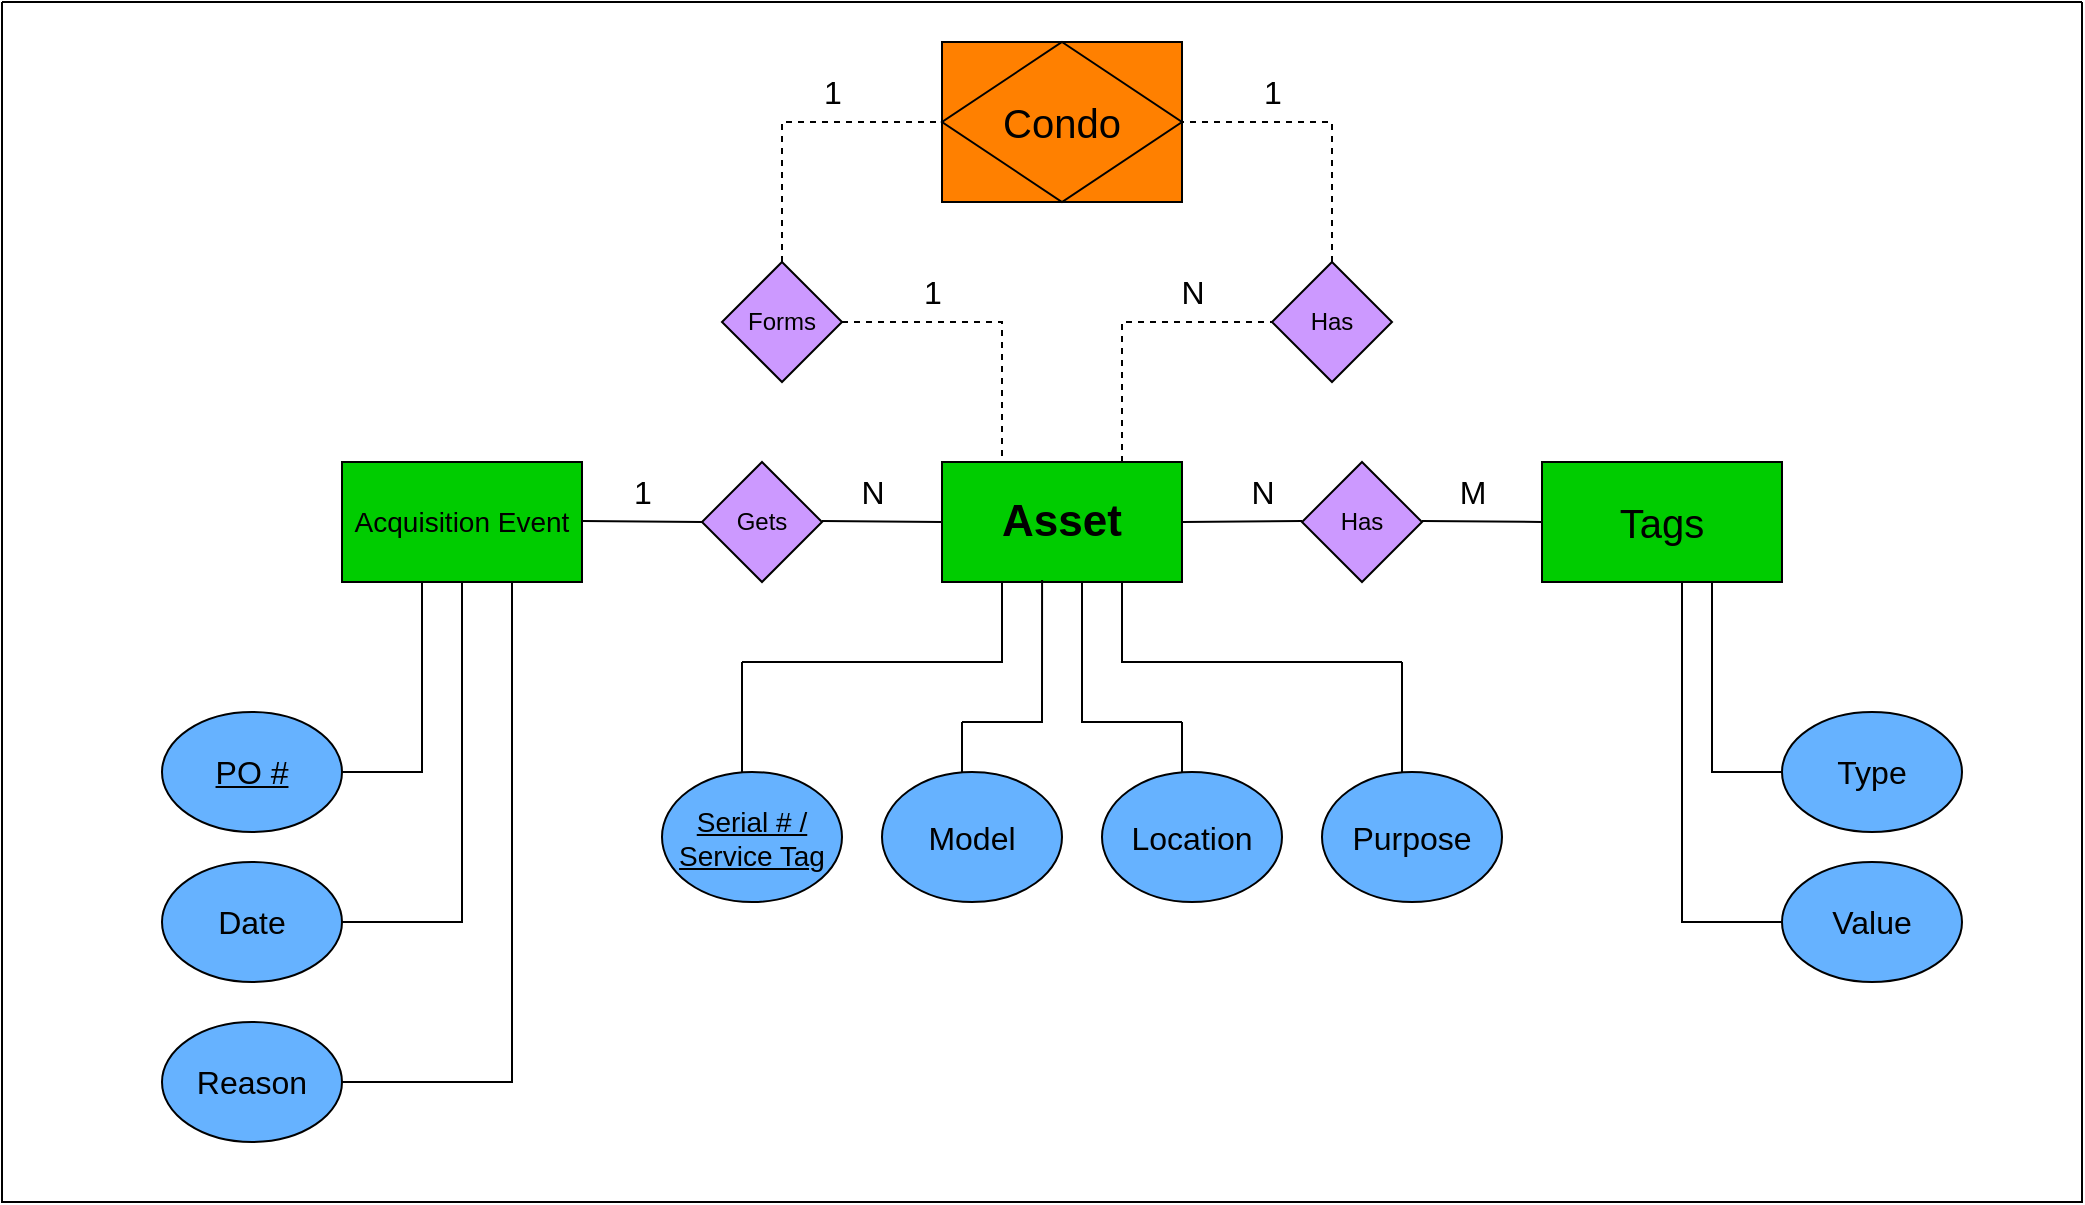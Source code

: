<mxfile version="24.5.1" type="device">
  <diagram name="Page-1" id="74e2e168-ea6b-b213-b513-2b3c1d86103e">
    <mxGraphModel dx="1195" dy="588" grid="1" gridSize="10" guides="1" tooltips="1" connect="1" arrows="1" fold="1" page="0" pageScale="1" pageWidth="1100" pageHeight="850" background="#FFFFFF" math="0" shadow="0">
      <root>
        <mxCell id="0" />
        <mxCell id="1" parent="0" />
        <mxCell id="tXQdEWdfQbnc47CWB7LX-1" value="&lt;b&gt;&lt;font style=&quot;font-size: 22px;&quot;&gt;Asset&lt;/font&gt;&lt;/b&gt;" style="rounded=0;whiteSpace=wrap;html=1;labelBackgroundColor=none;fillColor=#00CC00;" parent="1" vertex="1">
          <mxGeometry x="470" y="270" width="120" height="60" as="geometry" />
        </mxCell>
        <mxCell id="tXQdEWdfQbnc47CWB7LX-4" value="Forms" style="rhombus;whiteSpace=wrap;html=1;rounded=0;labelBackgroundColor=none;fillColor=#CC99FF;" parent="1" vertex="1">
          <mxGeometry x="360" y="170" width="60" height="60" as="geometry" />
        </mxCell>
        <mxCell id="tXQdEWdfQbnc47CWB7LX-5" value="&lt;font style=&quot;font-size: 14px;&quot;&gt;Acquisition Event&lt;b&gt;&lt;br&gt;&lt;/b&gt;&lt;/font&gt;" style="rounded=0;whiteSpace=wrap;html=1;labelBackgroundColor=none;fillColor=#00CC00;" parent="1" vertex="1">
          <mxGeometry x="170" y="270" width="120" height="60" as="geometry" />
        </mxCell>
        <mxCell id="tXQdEWdfQbnc47CWB7LX-6" value="&lt;div&gt;Has&lt;/div&gt;" style="rhombus;whiteSpace=wrap;html=1;rounded=0;labelBackgroundColor=none;fillColor=#CC99FF;" parent="1" vertex="1">
          <mxGeometry x="650" y="270" width="60" height="60" as="geometry" />
        </mxCell>
        <mxCell id="tXQdEWdfQbnc47CWB7LX-7" value="&lt;font style=&quot;font-size: 20px;&quot;&gt;Tags&lt;/font&gt;" style="rounded=0;whiteSpace=wrap;html=1;labelBackgroundColor=none;fillColor=#00CC00;" parent="1" vertex="1">
          <mxGeometry x="770" y="270" width="120" height="60" as="geometry" />
        </mxCell>
        <mxCell id="tXQdEWdfQbnc47CWB7LX-9" value="" style="endArrow=none;html=1;rounded=0;entryX=0;entryY=0.5;entryDx=0;entryDy=0;exitX=1;exitY=0.5;exitDx=0;exitDy=0;labelBackgroundColor=none;fontColor=default;" parent="1" target="tXQdEWdfQbnc47CWB7LX-1" edge="1">
          <mxGeometry width="50" height="50" relative="1" as="geometry">
            <mxPoint x="410" y="299.5" as="sourcePoint" />
            <mxPoint x="480" y="299.5" as="targetPoint" />
          </mxGeometry>
        </mxCell>
        <mxCell id="tXQdEWdfQbnc47CWB7LX-11" value="" style="endArrow=none;html=1;rounded=0;entryX=0;entryY=0.5;entryDx=0;entryDy=0;exitX=1;exitY=0.5;exitDx=0;exitDy=0;labelBackgroundColor=none;fontColor=default;" parent="1" source="tXQdEWdfQbnc47CWB7LX-1" edge="1">
          <mxGeometry width="50" height="50" relative="1" as="geometry">
            <mxPoint x="580" y="299.5" as="sourcePoint" />
            <mxPoint x="650" y="299.5" as="targetPoint" />
          </mxGeometry>
        </mxCell>
        <mxCell id="tXQdEWdfQbnc47CWB7LX-12" value="" style="endArrow=none;html=1;rounded=0;entryX=0;entryY=0.5;entryDx=0;entryDy=0;exitX=1;exitY=0.5;exitDx=0;exitDy=0;labelBackgroundColor=none;fontColor=default;" parent="1" target="tXQdEWdfQbnc47CWB7LX-7" edge="1">
          <mxGeometry width="50" height="50" relative="1" as="geometry">
            <mxPoint x="710" y="299.5" as="sourcePoint" />
            <mxPoint x="780" y="299.5" as="targetPoint" />
          </mxGeometry>
        </mxCell>
        <mxCell id="tXQdEWdfQbnc47CWB7LX-14" value="0066CC" style="rounded=0;whiteSpace=wrap;html=1;labelBackgroundColor=none;fillColor=#FF8000;" parent="1" vertex="1">
          <mxGeometry x="470" y="60" width="120" height="80" as="geometry" />
        </mxCell>
        <mxCell id="tXQdEWdfQbnc47CWB7LX-15" value="&lt;font style=&quot;font-size: 20px;&quot;&gt;Condo&lt;font style=&quot;font-size: 20px;&quot;&gt;&lt;br&gt;&lt;/font&gt;&lt;/font&gt;" style="rhombus;whiteSpace=wrap;html=1;rounded=0;labelBackgroundColor=none;fillColor=#FF8000;" parent="1" vertex="1">
          <mxGeometry x="470" y="60" width="120" height="80" as="geometry" />
        </mxCell>
        <mxCell id="tXQdEWdfQbnc47CWB7LX-26" value="&lt;font style=&quot;font-size: 16px;&quot;&gt;1&lt;/font&gt;" style="text;html=1;align=center;verticalAlign=middle;resizable=0;points=[];autosize=1;strokeColor=none;fillColor=none;rounded=0;labelBackgroundColor=none;" parent="1" vertex="1">
          <mxGeometry x="305" y="270" width="30" height="30" as="geometry" />
        </mxCell>
        <mxCell id="tXQdEWdfQbnc47CWB7LX-28" value="" style="endArrow=none;html=1;rounded=0;entryX=0;entryY=0.5;entryDx=0;entryDy=0;exitX=1;exitY=0.5;exitDx=0;exitDy=0;labelBackgroundColor=none;fontColor=default;" parent="1" edge="1">
          <mxGeometry width="50" height="50" relative="1" as="geometry">
            <mxPoint x="290" y="299.5" as="sourcePoint" />
            <mxPoint x="350" y="300" as="targetPoint" />
          </mxGeometry>
        </mxCell>
        <mxCell id="tXQdEWdfQbnc47CWB7LX-29" value="&lt;font style=&quot;font-size: 16px;&quot;&gt;N&lt;/font&gt;" style="text;html=1;align=center;verticalAlign=middle;resizable=0;points=[];autosize=1;strokeColor=none;fillColor=none;rounded=0;labelBackgroundColor=none;" parent="1" vertex="1">
          <mxGeometry x="415" y="270" width="40" height="30" as="geometry" />
        </mxCell>
        <mxCell id="tXQdEWdfQbnc47CWB7LX-35" value="&lt;font style=&quot;font-size: 16px;&quot;&gt;M&lt;/font&gt;" style="text;html=1;align=center;verticalAlign=middle;resizable=0;points=[];autosize=1;strokeColor=none;fillColor=none;rounded=0;labelBackgroundColor=none;" parent="1" vertex="1">
          <mxGeometry x="715" y="270" width="40" height="30" as="geometry" />
        </mxCell>
        <mxCell id="tXQdEWdfQbnc47CWB7LX-36" value="&lt;div&gt;Gets&lt;/div&gt;" style="rhombus;whiteSpace=wrap;html=1;rounded=0;labelBackgroundColor=none;fillColor=#CC99FF;" parent="1" vertex="1">
          <mxGeometry x="350" y="270" width="60" height="60" as="geometry" />
        </mxCell>
        <mxCell id="tXQdEWdfQbnc47CWB7LX-37" value="&lt;div&gt;Has&lt;br&gt;&lt;/div&gt;" style="rhombus;whiteSpace=wrap;html=1;rounded=0;labelBackgroundColor=none;fillColor=#CC99FF;" parent="1" vertex="1">
          <mxGeometry x="635" y="170" width="60" height="60" as="geometry" />
        </mxCell>
        <mxCell id="tXQdEWdfQbnc47CWB7LX-41" value="" style="endArrow=none;dashed=1;html=1;rounded=0;exitX=0.5;exitY=0;exitDx=0;exitDy=0;entryX=0;entryY=0.5;entryDx=0;entryDy=0;labelBackgroundColor=none;fontColor=default;" parent="1" source="tXQdEWdfQbnc47CWB7LX-4" target="tXQdEWdfQbnc47CWB7LX-14" edge="1">
          <mxGeometry width="50" height="50" relative="1" as="geometry">
            <mxPoint x="405" y="150" as="sourcePoint" />
            <mxPoint x="455" y="100" as="targetPoint" />
            <Array as="points">
              <mxPoint x="390" y="100" />
            </Array>
          </mxGeometry>
        </mxCell>
        <mxCell id="tXQdEWdfQbnc47CWB7LX-43" value="" style="endArrow=none;dashed=1;html=1;rounded=0;entryX=1;entryY=0.5;entryDx=0;entryDy=0;exitX=0.5;exitY=0;exitDx=0;exitDy=0;labelBackgroundColor=none;fontColor=default;" parent="1" source="tXQdEWdfQbnc47CWB7LX-37" target="tXQdEWdfQbnc47CWB7LX-14" edge="1">
          <mxGeometry width="50" height="50" relative="1" as="geometry">
            <mxPoint x="645" y="150" as="sourcePoint" />
            <mxPoint x="695" y="100" as="targetPoint" />
            <Array as="points">
              <mxPoint x="665" y="100" />
            </Array>
          </mxGeometry>
        </mxCell>
        <mxCell id="tXQdEWdfQbnc47CWB7LX-44" value="" style="endArrow=none;dashed=1;html=1;rounded=0;entryX=0.25;entryY=0;entryDx=0;entryDy=0;labelBackgroundColor=none;fontColor=default;" parent="1" target="tXQdEWdfQbnc47CWB7LX-1" edge="1">
          <mxGeometry width="50" height="50" relative="1" as="geometry">
            <mxPoint x="420" y="200" as="sourcePoint" />
            <mxPoint x="470" y="150" as="targetPoint" />
            <Array as="points">
              <mxPoint x="500" y="200" />
            </Array>
          </mxGeometry>
        </mxCell>
        <mxCell id="tXQdEWdfQbnc47CWB7LX-45" value="" style="endArrow=none;dashed=1;html=1;rounded=0;exitX=0.75;exitY=0;exitDx=0;exitDy=0;labelBackgroundColor=none;fontColor=default;" parent="1" source="tXQdEWdfQbnc47CWB7LX-1" edge="1">
          <mxGeometry width="50" height="50" relative="1" as="geometry">
            <mxPoint x="585" y="250" as="sourcePoint" />
            <mxPoint x="635" y="200" as="targetPoint" />
            <Array as="points">
              <mxPoint x="560" y="200" />
            </Array>
          </mxGeometry>
        </mxCell>
        <mxCell id="tXQdEWdfQbnc47CWB7LX-46" value="&lt;font style=&quot;font-size: 16px;&quot;&gt;1&lt;/font&gt;" style="text;html=1;align=center;verticalAlign=middle;resizable=0;points=[];autosize=1;strokeColor=none;fillColor=none;rounded=0;labelBackgroundColor=none;" parent="1" vertex="1">
          <mxGeometry x="400" y="70" width="30" height="30" as="geometry" />
        </mxCell>
        <mxCell id="tXQdEWdfQbnc47CWB7LX-47" value="&lt;font style=&quot;font-size: 16px;&quot;&gt;1&lt;/font&gt;" style="text;html=1;align=center;verticalAlign=middle;resizable=0;points=[];autosize=1;strokeColor=none;fillColor=none;rounded=0;labelBackgroundColor=none;" parent="1" vertex="1">
          <mxGeometry x="450" y="170" width="30" height="30" as="geometry" />
        </mxCell>
        <mxCell id="tXQdEWdfQbnc47CWB7LX-51" value="&lt;font style=&quot;font-size: 16px;&quot;&gt;1&lt;/font&gt;" style="text;html=1;align=center;verticalAlign=middle;resizable=0;points=[];autosize=1;strokeColor=none;fillColor=none;rounded=0;labelBackgroundColor=none;" parent="1" vertex="1">
          <mxGeometry x="620" y="70" width="30" height="30" as="geometry" />
        </mxCell>
        <mxCell id="tXQdEWdfQbnc47CWB7LX-55" value="&lt;font style=&quot;font-size: 16px;&quot;&gt;N&lt;/font&gt;" style="text;html=1;align=center;verticalAlign=middle;resizable=0;points=[];autosize=1;strokeColor=none;fillColor=none;rounded=0;labelBackgroundColor=none;" parent="1" vertex="1">
          <mxGeometry x="575" y="170" width="40" height="30" as="geometry" />
        </mxCell>
        <mxCell id="tXQdEWdfQbnc47CWB7LX-56" value="&lt;font style=&quot;font-size: 16px;&quot;&gt;Reason&lt;/font&gt;" style="ellipse;whiteSpace=wrap;html=1;rounded=0;labelBackgroundColor=none;fillColor=#66B2FF;" parent="1" vertex="1">
          <mxGeometry x="80" y="550" width="90" height="60" as="geometry" />
        </mxCell>
        <mxCell id="tXQdEWdfQbnc47CWB7LX-57" value="&lt;u&gt;&lt;font style=&quot;font-size: 16px;&quot;&gt;PO #&lt;/font&gt;&lt;/u&gt;" style="ellipse;whiteSpace=wrap;html=1;rounded=0;labelBackgroundColor=none;fillColor=#66B2FF;" parent="1" vertex="1">
          <mxGeometry x="80" y="395" width="90" height="60" as="geometry" />
        </mxCell>
        <mxCell id="tXQdEWdfQbnc47CWB7LX-58" value="&lt;font style=&quot;font-size: 16px;&quot;&gt;Date&lt;/font&gt;" style="ellipse;whiteSpace=wrap;html=1;rounded=0;labelBackgroundColor=none;fillColor=#66B2FF;" parent="1" vertex="1">
          <mxGeometry x="80" y="470" width="90" height="60" as="geometry" />
        </mxCell>
        <mxCell id="tXQdEWdfQbnc47CWB7LX-59" value="&lt;font style=&quot;font-size: 16px;&quot;&gt;Type&lt;/font&gt;" style="ellipse;whiteSpace=wrap;html=1;rounded=0;labelBackgroundColor=none;fillColor=#66B2FF;" parent="1" vertex="1">
          <mxGeometry x="890" y="395" width="90" height="60" as="geometry" />
        </mxCell>
        <mxCell id="tXQdEWdfQbnc47CWB7LX-60" value="&lt;font style=&quot;font-size: 16px;&quot;&gt;Value&lt;/font&gt;" style="ellipse;whiteSpace=wrap;html=1;rounded=0;labelBackgroundColor=none;fillColor=#66B2FF;" parent="1" vertex="1">
          <mxGeometry x="890" y="470" width="90" height="60" as="geometry" />
        </mxCell>
        <mxCell id="tXQdEWdfQbnc47CWB7LX-77" value="" style="endArrow=none;html=1;rounded=0;exitX=1;exitY=0.5;exitDx=0;exitDy=0;labelBackgroundColor=none;fontColor=default;" parent="1" source="tXQdEWdfQbnc47CWB7LX-57" edge="1">
          <mxGeometry width="50" height="50" relative="1" as="geometry">
            <mxPoint x="160" y="380" as="sourcePoint" />
            <mxPoint x="210" y="330" as="targetPoint" />
            <Array as="points">
              <mxPoint x="210" y="425" />
            </Array>
          </mxGeometry>
        </mxCell>
        <mxCell id="tXQdEWdfQbnc47CWB7LX-78" value="" style="endArrow=none;html=1;rounded=0;exitX=1;exitY=0.5;exitDx=0;exitDy=0;labelBackgroundColor=none;fontColor=default;" parent="1" source="tXQdEWdfQbnc47CWB7LX-58" edge="1">
          <mxGeometry width="50" height="50" relative="1" as="geometry">
            <mxPoint x="180" y="380" as="sourcePoint" />
            <mxPoint x="230" y="330" as="targetPoint" />
            <Array as="points">
              <mxPoint x="230" y="500" />
            </Array>
          </mxGeometry>
        </mxCell>
        <mxCell id="tXQdEWdfQbnc47CWB7LX-79" value="" style="endArrow=none;html=1;rounded=0;exitX=1;exitY=0.5;exitDx=0;exitDy=0;labelBackgroundColor=none;fontColor=default;" parent="1" source="tXQdEWdfQbnc47CWB7LX-56" edge="1">
          <mxGeometry width="50" height="50" relative="1" as="geometry">
            <mxPoint x="205" y="380" as="sourcePoint" />
            <mxPoint x="255" y="330" as="targetPoint" />
            <Array as="points">
              <mxPoint x="255" y="580" />
            </Array>
          </mxGeometry>
        </mxCell>
        <mxCell id="tXQdEWdfQbnc47CWB7LX-80" value="" style="endArrow=none;html=1;rounded=0;exitX=0;exitY=0.5;exitDx=0;exitDy=0;labelBackgroundColor=none;fontColor=default;" parent="1" source="tXQdEWdfQbnc47CWB7LX-59" edge="1">
          <mxGeometry width="50" height="50" relative="1" as="geometry">
            <mxPoint x="805" y="380" as="sourcePoint" />
            <mxPoint x="855" y="330" as="targetPoint" />
            <Array as="points">
              <mxPoint x="855" y="425" />
            </Array>
          </mxGeometry>
        </mxCell>
        <mxCell id="tXQdEWdfQbnc47CWB7LX-81" value="" style="endArrow=none;html=1;rounded=0;exitX=0;exitY=0.5;exitDx=0;exitDy=0;labelBackgroundColor=none;fontColor=default;" parent="1" source="tXQdEWdfQbnc47CWB7LX-60" edge="1">
          <mxGeometry width="50" height="50" relative="1" as="geometry">
            <mxPoint x="790" y="380" as="sourcePoint" />
            <mxPoint x="840" y="330" as="targetPoint" />
            <Array as="points">
              <mxPoint x="840" y="500" />
            </Array>
          </mxGeometry>
        </mxCell>
        <mxCell id="tXQdEWdfQbnc47CWB7LX-82" value="" style="endArrow=none;html=1;rounded=0;labelBackgroundColor=none;fontColor=default;" parent="1" edge="1">
          <mxGeometry width="50" height="50" relative="1" as="geometry">
            <mxPoint x="370" y="370" as="sourcePoint" />
            <mxPoint x="500" y="330" as="targetPoint" />
            <Array as="points">
              <mxPoint x="500" y="370" />
            </Array>
          </mxGeometry>
        </mxCell>
        <mxCell id="tXQdEWdfQbnc47CWB7LX-87" value="&lt;u&gt;&lt;font style=&quot;font-size: 14px;&quot;&gt;Serial # / Service Tag&lt;/font&gt;&lt;/u&gt;" style="ellipse;whiteSpace=wrap;html=1;rounded=0;labelBackgroundColor=none;fillColor=#66B2FF;" parent="1" vertex="1">
          <mxGeometry x="330" y="425" width="90" height="65" as="geometry" />
        </mxCell>
        <mxCell id="tXQdEWdfQbnc47CWB7LX-92" value="&lt;font style=&quot;font-size: 16px;&quot;&gt;Model&lt;/font&gt;" style="ellipse;whiteSpace=wrap;html=1;rounded=0;labelBackgroundColor=none;fillColor=#66B2FF;" parent="1" vertex="1">
          <mxGeometry x="440" y="425" width="90" height="65" as="geometry" />
        </mxCell>
        <mxCell id="tXQdEWdfQbnc47CWB7LX-93" value="&lt;font style=&quot;font-size: 16px;&quot;&gt;Location&lt;/font&gt;" style="ellipse;whiteSpace=wrap;html=1;rounded=0;labelBackgroundColor=none;fillColor=#66B2FF;" parent="1" vertex="1">
          <mxGeometry x="550" y="425" width="90" height="65" as="geometry" />
        </mxCell>
        <mxCell id="tXQdEWdfQbnc47CWB7LX-94" value="&lt;font style=&quot;font-size: 16px;&quot;&gt;Purpose&lt;/font&gt;" style="ellipse;whiteSpace=wrap;html=1;rounded=0;labelBackgroundColor=none;fillColor=#66B2FF;" parent="1" vertex="1">
          <mxGeometry x="660" y="425" width="90" height="65" as="geometry" />
        </mxCell>
        <mxCell id="tXQdEWdfQbnc47CWB7LX-96" value="" style="endArrow=none;html=1;rounded=0;labelBackgroundColor=none;fontColor=default;" parent="1" edge="1">
          <mxGeometry width="50" height="50" relative="1" as="geometry">
            <mxPoint x="370" y="425" as="sourcePoint" />
            <mxPoint x="370" y="370" as="targetPoint" />
          </mxGeometry>
        </mxCell>
        <mxCell id="tXQdEWdfQbnc47CWB7LX-99" value="" style="endArrow=none;html=1;rounded=0;labelBackgroundColor=none;fontColor=default;" parent="1" edge="1">
          <mxGeometry width="50" height="50" relative="1" as="geometry">
            <mxPoint x="480" y="425" as="sourcePoint" />
            <mxPoint x="480" y="400" as="targetPoint" />
          </mxGeometry>
        </mxCell>
        <mxCell id="tXQdEWdfQbnc47CWB7LX-100" value="" style="endArrow=none;html=1;rounded=0;labelBackgroundColor=none;fontColor=default;" parent="1" edge="1">
          <mxGeometry width="50" height="50" relative="1" as="geometry">
            <mxPoint x="590" y="425" as="sourcePoint" />
            <mxPoint x="590" y="400" as="targetPoint" />
          </mxGeometry>
        </mxCell>
        <mxCell id="tXQdEWdfQbnc47CWB7LX-104" value="" style="endArrow=none;html=1;rounded=0;labelBackgroundColor=none;fontColor=default;" parent="1" edge="1">
          <mxGeometry width="50" height="50" relative="1" as="geometry">
            <mxPoint x="700" y="425" as="sourcePoint" />
            <mxPoint x="700" y="370" as="targetPoint" />
          </mxGeometry>
        </mxCell>
        <mxCell id="tXQdEWdfQbnc47CWB7LX-110" value="" style="endArrow=none;html=1;rounded=0;entryX=0.417;entryY=0.983;entryDx=0;entryDy=0;entryPerimeter=0;labelBackgroundColor=none;fontColor=default;" parent="1" target="tXQdEWdfQbnc47CWB7LX-1" edge="1">
          <mxGeometry width="50" height="50" relative="1" as="geometry">
            <mxPoint x="480" y="400" as="sourcePoint" />
            <mxPoint x="530" y="350" as="targetPoint" />
            <Array as="points">
              <mxPoint x="520" y="400" />
            </Array>
          </mxGeometry>
        </mxCell>
        <mxCell id="tXQdEWdfQbnc47CWB7LX-111" value="" style="endArrow=none;html=1;rounded=0;labelBackgroundColor=none;fontColor=default;" parent="1" edge="1">
          <mxGeometry width="50" height="50" relative="1" as="geometry">
            <mxPoint x="590" y="400" as="sourcePoint" />
            <mxPoint x="540" y="330" as="targetPoint" />
            <Array as="points">
              <mxPoint x="540" y="400" />
            </Array>
          </mxGeometry>
        </mxCell>
        <mxCell id="tXQdEWdfQbnc47CWB7LX-113" value="" style="endArrow=none;html=1;rounded=0;labelBackgroundColor=none;fontColor=default;" parent="1" edge="1">
          <mxGeometry width="50" height="50" relative="1" as="geometry">
            <mxPoint x="700" y="370" as="sourcePoint" />
            <mxPoint x="560" y="330" as="targetPoint" />
            <Array as="points">
              <mxPoint x="560" y="370" />
            </Array>
          </mxGeometry>
        </mxCell>
        <mxCell id="tXQdEWdfQbnc47CWB7LX-115" value="" style="swimlane;startSize=0;rounded=0;labelBackgroundColor=none;" parent="1" vertex="1">
          <mxGeometry y="40" width="1040" height="600" as="geometry" />
        </mxCell>
        <mxCell id="jQuc2lfNtw6ME2mYDLK6-1" value="&lt;font style=&quot;font-size: 16px;&quot;&gt;N&lt;/font&gt;" style="text;html=1;align=center;verticalAlign=middle;resizable=0;points=[];autosize=1;strokeColor=none;fillColor=none;rounded=0;labelBackgroundColor=none;" vertex="1" parent="tXQdEWdfQbnc47CWB7LX-115">
          <mxGeometry x="610" y="230" width="40" height="30" as="geometry" />
        </mxCell>
      </root>
    </mxGraphModel>
  </diagram>
</mxfile>
